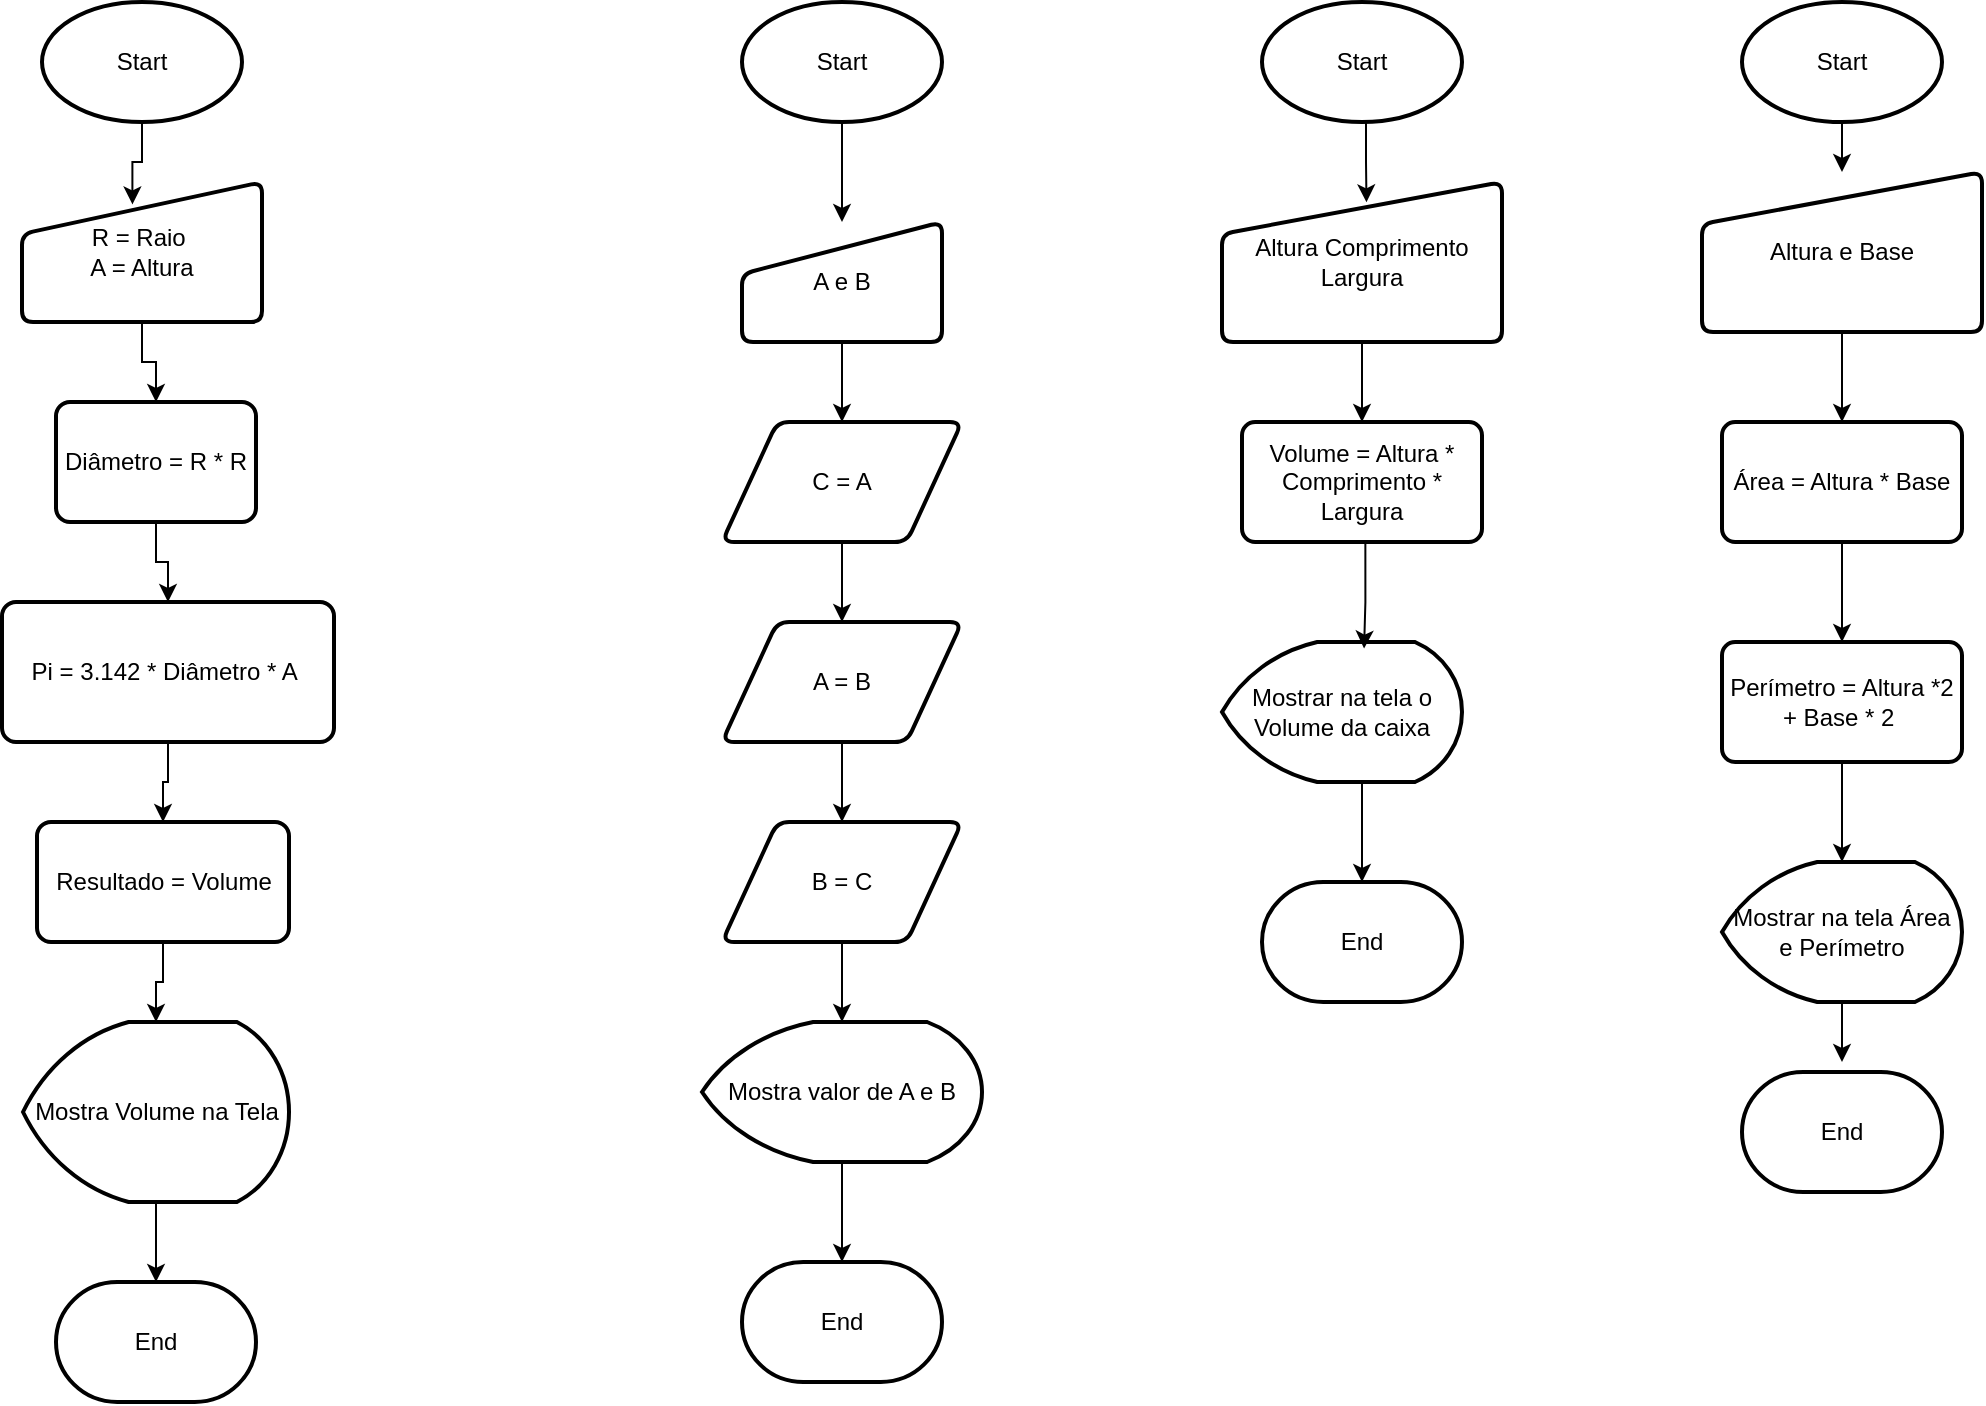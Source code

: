 <mxfile version="24.2.1" type="device">
  <diagram id="BRt-xR91ZPTsvwnkq-qn" name="Página-1">
    <mxGraphModel dx="1155" dy="633" grid="1" gridSize="10" guides="1" tooltips="1" connect="1" arrows="1" fold="1" page="1" pageScale="1" pageWidth="827" pageHeight="1169" math="0" shadow="0">
      <root>
        <mxCell id="0" />
        <mxCell id="1" parent="0" />
        <mxCell id="shK9FmKNe2BdYEhLe8JS-1" value="Start" style="strokeWidth=2;html=1;shape=mxgraph.flowchart.start_1;whiteSpace=wrap;" parent="1" vertex="1">
          <mxGeometry x="30" y="20" width="100" height="60" as="geometry" />
        </mxCell>
        <mxCell id="zwCVlSt12UbH2DtVHV8--5" style="edgeStyle=orthogonalEdgeStyle;rounded=0;orthogonalLoop=1;jettySize=auto;html=1;entryX=0.5;entryY=0;entryDx=0;entryDy=0;" parent="1" source="zwCVlSt12UbH2DtVHV8--2" target="zwCVlSt12UbH2DtVHV8--4" edge="1">
          <mxGeometry relative="1" as="geometry" />
        </mxCell>
        <mxCell id="zwCVlSt12UbH2DtVHV8--2" value="R = Raio&amp;nbsp;&lt;div&gt;A = Altura&lt;/div&gt;" style="html=1;strokeWidth=2;shape=manualInput;whiteSpace=wrap;rounded=1;size=26;arcSize=11;" parent="1" vertex="1">
          <mxGeometry x="20" y="110" width="120" height="70" as="geometry" />
        </mxCell>
        <mxCell id="zwCVlSt12UbH2DtVHV8--3" style="edgeStyle=orthogonalEdgeStyle;rounded=0;orthogonalLoop=1;jettySize=auto;html=1;entryX=0.46;entryY=0.16;entryDx=0;entryDy=0;entryPerimeter=0;" parent="1" source="shK9FmKNe2BdYEhLe8JS-1" target="zwCVlSt12UbH2DtVHV8--2" edge="1">
          <mxGeometry relative="1" as="geometry" />
        </mxCell>
        <mxCell id="zwCVlSt12UbH2DtVHV8--8" style="edgeStyle=orthogonalEdgeStyle;rounded=0;orthogonalLoop=1;jettySize=auto;html=1;entryX=0.5;entryY=0;entryDx=0;entryDy=0;" parent="1" source="zwCVlSt12UbH2DtVHV8--4" target="zwCVlSt12UbH2DtVHV8--7" edge="1">
          <mxGeometry relative="1" as="geometry" />
        </mxCell>
        <mxCell id="zwCVlSt12UbH2DtVHV8--4" value="Diâmetro = R * R" style="rounded=1;whiteSpace=wrap;html=1;absoluteArcSize=1;arcSize=14;strokeWidth=2;" parent="1" vertex="1">
          <mxGeometry x="37" y="220" width="100" height="60" as="geometry" />
        </mxCell>
        <mxCell id="zwCVlSt12UbH2DtVHV8--12" style="edgeStyle=orthogonalEdgeStyle;rounded=0;orthogonalLoop=1;jettySize=auto;html=1;entryX=0.5;entryY=0;entryDx=0;entryDy=0;" parent="1" source="zwCVlSt12UbH2DtVHV8--7" target="zwCVlSt12UbH2DtVHV8--11" edge="1">
          <mxGeometry relative="1" as="geometry" />
        </mxCell>
        <mxCell id="zwCVlSt12UbH2DtVHV8--7" value="Pi = 3.142 * Diâmetro * A&amp;nbsp;" style="rounded=1;whiteSpace=wrap;html=1;absoluteArcSize=1;arcSize=14;strokeWidth=2;" parent="1" vertex="1">
          <mxGeometry x="10" y="320" width="166" height="70" as="geometry" />
        </mxCell>
        <mxCell id="zwCVlSt12UbH2DtVHV8--11" value="Resultado = Volume" style="rounded=1;whiteSpace=wrap;html=1;absoluteArcSize=1;arcSize=14;strokeWidth=2;" parent="1" vertex="1">
          <mxGeometry x="27.5" y="430" width="126" height="60" as="geometry" />
        </mxCell>
        <mxCell id="zwCVlSt12UbH2DtVHV8--16" value="Mostra Volume na Tela" style="strokeWidth=2;html=1;shape=mxgraph.flowchart.display;whiteSpace=wrap;" parent="1" vertex="1">
          <mxGeometry x="20.5" y="530" width="133" height="90" as="geometry" />
        </mxCell>
        <mxCell id="zwCVlSt12UbH2DtVHV8--17" style="edgeStyle=orthogonalEdgeStyle;rounded=0;orthogonalLoop=1;jettySize=auto;html=1;entryX=0.5;entryY=0;entryDx=0;entryDy=0;entryPerimeter=0;" parent="1" source="zwCVlSt12UbH2DtVHV8--11" target="zwCVlSt12UbH2DtVHV8--16" edge="1">
          <mxGeometry relative="1" as="geometry" />
        </mxCell>
        <mxCell id="zwCVlSt12UbH2DtVHV8--19" value="End" style="strokeWidth=2;html=1;shape=mxgraph.flowchart.terminator;whiteSpace=wrap;" parent="1" vertex="1">
          <mxGeometry x="37" y="660" width="100" height="60" as="geometry" />
        </mxCell>
        <mxCell id="zwCVlSt12UbH2DtVHV8--20" style="edgeStyle=orthogonalEdgeStyle;rounded=0;orthogonalLoop=1;jettySize=auto;html=1;entryX=0.5;entryY=0;entryDx=0;entryDy=0;entryPerimeter=0;" parent="1" source="zwCVlSt12UbH2DtVHV8--16" target="zwCVlSt12UbH2DtVHV8--19" edge="1">
          <mxGeometry relative="1" as="geometry" />
        </mxCell>
        <mxCell id="IRD-E7eLaZsSmsRaUsL9-3" style="edgeStyle=orthogonalEdgeStyle;rounded=0;orthogonalLoop=1;jettySize=auto;html=1;" parent="1" source="IRD-E7eLaZsSmsRaUsL9-1" target="IRD-E7eLaZsSmsRaUsL9-2" edge="1">
          <mxGeometry relative="1" as="geometry" />
        </mxCell>
        <mxCell id="IRD-E7eLaZsSmsRaUsL9-1" value="Start" style="strokeWidth=2;html=1;shape=mxgraph.flowchart.start_1;whiteSpace=wrap;" parent="1" vertex="1">
          <mxGeometry x="380" y="20" width="100" height="60" as="geometry" />
        </mxCell>
        <mxCell id="IRD-E7eLaZsSmsRaUsL9-5" style="edgeStyle=orthogonalEdgeStyle;rounded=0;orthogonalLoop=1;jettySize=auto;html=1;" parent="1" source="IRD-E7eLaZsSmsRaUsL9-2" target="IRD-E7eLaZsSmsRaUsL9-4" edge="1">
          <mxGeometry relative="1" as="geometry" />
        </mxCell>
        <mxCell id="IRD-E7eLaZsSmsRaUsL9-2" value="A e B" style="html=1;strokeWidth=2;shape=manualInput;whiteSpace=wrap;rounded=1;size=26;arcSize=11;" parent="1" vertex="1">
          <mxGeometry x="380" y="130" width="100" height="60" as="geometry" />
        </mxCell>
        <mxCell id="IRD-E7eLaZsSmsRaUsL9-8" style="edgeStyle=orthogonalEdgeStyle;rounded=0;orthogonalLoop=1;jettySize=auto;html=1;entryX=0.5;entryY=0;entryDx=0;entryDy=0;" parent="1" source="IRD-E7eLaZsSmsRaUsL9-4" target="IRD-E7eLaZsSmsRaUsL9-7" edge="1">
          <mxGeometry relative="1" as="geometry" />
        </mxCell>
        <mxCell id="IRD-E7eLaZsSmsRaUsL9-4" value="C = A" style="shape=parallelogram;html=1;strokeWidth=2;perimeter=parallelogramPerimeter;whiteSpace=wrap;rounded=1;arcSize=12;size=0.23;" parent="1" vertex="1">
          <mxGeometry x="370" y="230" width="120" height="60" as="geometry" />
        </mxCell>
        <mxCell id="IRD-E7eLaZsSmsRaUsL9-13" style="edgeStyle=orthogonalEdgeStyle;rounded=0;orthogonalLoop=1;jettySize=auto;html=1;" parent="1" source="IRD-E7eLaZsSmsRaUsL9-7" target="IRD-E7eLaZsSmsRaUsL9-9" edge="1">
          <mxGeometry relative="1" as="geometry" />
        </mxCell>
        <mxCell id="IRD-E7eLaZsSmsRaUsL9-7" value="A = B" style="shape=parallelogram;html=1;strokeWidth=2;perimeter=parallelogramPerimeter;whiteSpace=wrap;rounded=1;arcSize=12;size=0.23;" parent="1" vertex="1">
          <mxGeometry x="370" y="330" width="120" height="60" as="geometry" />
        </mxCell>
        <mxCell id="IRD-E7eLaZsSmsRaUsL9-9" value="B = C" style="shape=parallelogram;html=1;strokeWidth=2;perimeter=parallelogramPerimeter;whiteSpace=wrap;rounded=1;arcSize=12;size=0.23;" parent="1" vertex="1">
          <mxGeometry x="370" y="430" width="120" height="60" as="geometry" />
        </mxCell>
        <mxCell id="IRD-E7eLaZsSmsRaUsL9-14" value="Mostra valor de A e B" style="strokeWidth=2;html=1;shape=mxgraph.flowchart.display;whiteSpace=wrap;" parent="1" vertex="1">
          <mxGeometry x="360" y="530" width="140" height="70" as="geometry" />
        </mxCell>
        <mxCell id="IRD-E7eLaZsSmsRaUsL9-15" style="edgeStyle=orthogonalEdgeStyle;rounded=0;orthogonalLoop=1;jettySize=auto;html=1;entryX=0.5;entryY=0;entryDx=0;entryDy=0;entryPerimeter=0;" parent="1" source="IRD-E7eLaZsSmsRaUsL9-9" target="IRD-E7eLaZsSmsRaUsL9-14" edge="1">
          <mxGeometry relative="1" as="geometry" />
        </mxCell>
        <mxCell id="IRD-E7eLaZsSmsRaUsL9-16" value="End" style="strokeWidth=2;html=1;shape=mxgraph.flowchart.terminator;whiteSpace=wrap;" parent="1" vertex="1">
          <mxGeometry x="380" y="650" width="100" height="60" as="geometry" />
        </mxCell>
        <mxCell id="IRD-E7eLaZsSmsRaUsL9-18" style="edgeStyle=orthogonalEdgeStyle;rounded=0;orthogonalLoop=1;jettySize=auto;html=1;entryX=0.5;entryY=0;entryDx=0;entryDy=0;entryPerimeter=0;" parent="1" source="IRD-E7eLaZsSmsRaUsL9-14" target="IRD-E7eLaZsSmsRaUsL9-16" edge="1">
          <mxGeometry relative="1" as="geometry" />
        </mxCell>
        <mxCell id="IRD-E7eLaZsSmsRaUsL9-19" value="Start" style="strokeWidth=2;html=1;shape=mxgraph.flowchart.start_1;whiteSpace=wrap;" parent="1" vertex="1">
          <mxGeometry x="640" y="20" width="100" height="60" as="geometry" />
        </mxCell>
        <mxCell id="IRD-E7eLaZsSmsRaUsL9-26" value="" style="edgeStyle=orthogonalEdgeStyle;rounded=0;orthogonalLoop=1;jettySize=auto;html=1;" parent="1" source="IRD-E7eLaZsSmsRaUsL9-20" target="IRD-E7eLaZsSmsRaUsL9-25" edge="1">
          <mxGeometry relative="1" as="geometry" />
        </mxCell>
        <mxCell id="IRD-E7eLaZsSmsRaUsL9-20" value="Altura Comprimento Largura" style="html=1;strokeWidth=2;shape=manualInput;whiteSpace=wrap;rounded=1;size=26;arcSize=11;" parent="1" vertex="1">
          <mxGeometry x="620" y="110" width="140" height="80" as="geometry" />
        </mxCell>
        <mxCell id="IRD-E7eLaZsSmsRaUsL9-21" style="edgeStyle=orthogonalEdgeStyle;rounded=0;orthogonalLoop=1;jettySize=auto;html=1;entryX=0.516;entryY=0.127;entryDx=0;entryDy=0;entryPerimeter=0;" parent="1" source="IRD-E7eLaZsSmsRaUsL9-19" target="IRD-E7eLaZsSmsRaUsL9-20" edge="1">
          <mxGeometry relative="1" as="geometry">
            <Array as="points">
              <mxPoint x="692" y="100" />
              <mxPoint x="692" y="100" />
            </Array>
          </mxGeometry>
        </mxCell>
        <mxCell id="IRD-E7eLaZsSmsRaUsL9-25" value="Volume = Altura * Comprimento * Largura" style="whiteSpace=wrap;html=1;strokeWidth=2;rounded=1;arcSize=11;" parent="1" vertex="1">
          <mxGeometry x="630" y="230" width="120" height="60" as="geometry" />
        </mxCell>
        <mxCell id="IRD-E7eLaZsSmsRaUsL9-28" value="Mostrar na tela o Volume da caixa" style="strokeWidth=2;html=1;shape=mxgraph.flowchart.display;whiteSpace=wrap;" parent="1" vertex="1">
          <mxGeometry x="620" y="340" width="120" height="70" as="geometry" />
        </mxCell>
        <mxCell id="IRD-E7eLaZsSmsRaUsL9-29" style="edgeStyle=orthogonalEdgeStyle;rounded=0;orthogonalLoop=1;jettySize=auto;html=1;entryX=0.592;entryY=0.047;entryDx=0;entryDy=0;entryPerimeter=0;exitX=0.514;exitY=0.991;exitDx=0;exitDy=0;exitPerimeter=0;" parent="1" source="IRD-E7eLaZsSmsRaUsL9-25" target="IRD-E7eLaZsSmsRaUsL9-28" edge="1">
          <mxGeometry relative="1" as="geometry">
            <Array as="points">
              <mxPoint x="692" y="320" />
              <mxPoint x="691" y="320" />
            </Array>
          </mxGeometry>
        </mxCell>
        <mxCell id="IRD-E7eLaZsSmsRaUsL9-33" value="End" style="strokeWidth=2;html=1;shape=mxgraph.flowchart.terminator;whiteSpace=wrap;" parent="1" vertex="1">
          <mxGeometry x="640" y="460" width="100" height="60" as="geometry" />
        </mxCell>
        <mxCell id="IRD-E7eLaZsSmsRaUsL9-34" style="edgeStyle=orthogonalEdgeStyle;rounded=0;orthogonalLoop=1;jettySize=auto;html=1;entryX=0.5;entryY=0;entryDx=0;entryDy=0;entryPerimeter=0;exitX=0.565;exitY=0.993;exitDx=0;exitDy=0;exitPerimeter=0;" parent="1" source="IRD-E7eLaZsSmsRaUsL9-28" target="IRD-E7eLaZsSmsRaUsL9-33" edge="1">
          <mxGeometry relative="1" as="geometry">
            <Array as="points">
              <mxPoint x="690" y="410" />
            </Array>
          </mxGeometry>
        </mxCell>
        <mxCell id="inIIvl7giT9T3djnt0ik-6" style="edgeStyle=orthogonalEdgeStyle;rounded=0;orthogonalLoop=1;jettySize=auto;html=1;" edge="1" parent="1" source="inIIvl7giT9T3djnt0ik-1" target="inIIvl7giT9T3djnt0ik-4">
          <mxGeometry relative="1" as="geometry" />
        </mxCell>
        <mxCell id="inIIvl7giT9T3djnt0ik-1" value="Start" style="strokeWidth=2;html=1;shape=mxgraph.flowchart.start_1;whiteSpace=wrap;" vertex="1" parent="1">
          <mxGeometry x="880" y="20" width="100" height="60" as="geometry" />
        </mxCell>
        <mxCell id="inIIvl7giT9T3djnt0ik-9" style="edgeStyle=orthogonalEdgeStyle;rounded=0;orthogonalLoop=1;jettySize=auto;html=1;entryX=0.5;entryY=0;entryDx=0;entryDy=0;" edge="1" parent="1" source="inIIvl7giT9T3djnt0ik-4" target="inIIvl7giT9T3djnt0ik-8">
          <mxGeometry relative="1" as="geometry" />
        </mxCell>
        <mxCell id="inIIvl7giT9T3djnt0ik-4" value="Altura e Base" style="html=1;strokeWidth=2;shape=manualInput;whiteSpace=wrap;rounded=1;size=26;arcSize=11;" vertex="1" parent="1">
          <mxGeometry x="860" y="105" width="140" height="80" as="geometry" />
        </mxCell>
        <mxCell id="inIIvl7giT9T3djnt0ik-11" style="edgeStyle=orthogonalEdgeStyle;rounded=0;orthogonalLoop=1;jettySize=auto;html=1;entryX=0.5;entryY=0;entryDx=0;entryDy=0;" edge="1" parent="1" source="inIIvl7giT9T3djnt0ik-8" target="inIIvl7giT9T3djnt0ik-10">
          <mxGeometry relative="1" as="geometry" />
        </mxCell>
        <mxCell id="inIIvl7giT9T3djnt0ik-8" value="Área = Altura * Base" style="whiteSpace=wrap;html=1;strokeWidth=2;rounded=1;arcSize=11;" vertex="1" parent="1">
          <mxGeometry x="870" y="230" width="120" height="60" as="geometry" />
        </mxCell>
        <mxCell id="inIIvl7giT9T3djnt0ik-10" value="Perímetro = Altura *2 + Base * 2&amp;nbsp;" style="whiteSpace=wrap;html=1;strokeWidth=2;rounded=1;arcSize=11;" vertex="1" parent="1">
          <mxGeometry x="870" y="340" width="120" height="60" as="geometry" />
        </mxCell>
        <mxCell id="inIIvl7giT9T3djnt0ik-15" style="edgeStyle=orthogonalEdgeStyle;rounded=0;orthogonalLoop=1;jettySize=auto;html=1;" edge="1" parent="1" source="inIIvl7giT9T3djnt0ik-12">
          <mxGeometry relative="1" as="geometry">
            <mxPoint x="930" y="550" as="targetPoint" />
          </mxGeometry>
        </mxCell>
        <mxCell id="inIIvl7giT9T3djnt0ik-12" value="Mostrar na tela Área e Perímetro" style="strokeWidth=2;html=1;shape=mxgraph.flowchart.display;whiteSpace=wrap;" vertex="1" parent="1">
          <mxGeometry x="870" y="450" width="120" height="70" as="geometry" />
        </mxCell>
        <mxCell id="inIIvl7giT9T3djnt0ik-13" style="edgeStyle=orthogonalEdgeStyle;rounded=0;orthogonalLoop=1;jettySize=auto;html=1;entryX=0.5;entryY=0;entryDx=0;entryDy=0;entryPerimeter=0;" edge="1" parent="1" source="inIIvl7giT9T3djnt0ik-10" target="inIIvl7giT9T3djnt0ik-12">
          <mxGeometry relative="1" as="geometry" />
        </mxCell>
        <mxCell id="inIIvl7giT9T3djnt0ik-14" value="End" style="strokeWidth=2;html=1;shape=mxgraph.flowchart.terminator;whiteSpace=wrap;" vertex="1" parent="1">
          <mxGeometry x="880" y="555" width="100" height="60" as="geometry" />
        </mxCell>
      </root>
    </mxGraphModel>
  </diagram>
</mxfile>
